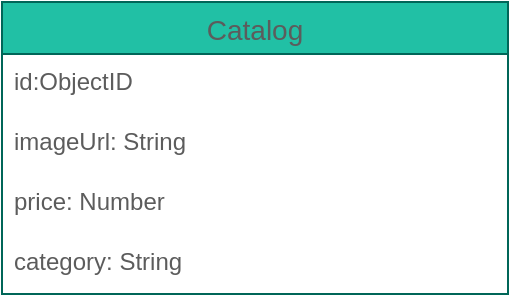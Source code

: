<mxfile version="14.4.3" type="device"><diagram id="HkIq48-F0QVYeAG6iGAL" name="Page-1"><mxGraphModel dx="2249" dy="822" grid="1" gridSize="16" guides="1" tooltips="1" connect="1" arrows="1" fold="1" page="1" pageScale="1" pageWidth="827" pageHeight="1169" math="0" shadow="0"><root><mxCell id="0"/><mxCell id="1" parent="0"/><mxCell id="K2AXxi_fzrPYR4Ink1yx-1" value="Catalog" style="swimlane;fontStyle=0;childLayout=stackLayout;horizontal=1;startSize=26;horizontalStack=0;resizeParent=1;resizeParentMax=0;resizeLast=0;collapsible=1;marginBottom=0;align=center;fontSize=14;fillColor=#21C0A5;strokeColor=#006658;fontColor=#5C5C5C;" parent="1" vertex="1"><mxGeometry x="-540" y="210" width="253" height="146" as="geometry"/></mxCell><mxCell id="K2AXxi_fzrPYR4Ink1yx-2" value="id:ObjectID" style="text;strokeColor=none;fillColor=none;spacingLeft=4;spacingRight=4;overflow=hidden;rotatable=0;points=[[0,0.5],[1,0.5]];portConstraint=eastwest;fontSize=12;fontColor=#5C5C5C;" parent="K2AXxi_fzrPYR4Ink1yx-1" vertex="1"><mxGeometry y="26" width="253" height="30" as="geometry"/></mxCell><mxCell id="K2AXxi_fzrPYR4Ink1yx-3" value="imageUrl: String&#10;&#10;" style="text;strokeColor=none;fillColor=none;spacingLeft=4;spacingRight=4;overflow=hidden;rotatable=0;points=[[0,0.5],[1,0.5]];portConstraint=eastwest;fontSize=12;fontColor=#5C5C5C;" parent="K2AXxi_fzrPYR4Ink1yx-1" vertex="1"><mxGeometry y="56" width="253" height="30" as="geometry"/></mxCell><mxCell id="K2AXxi_fzrPYR4Ink1yx-6" value="price: Number" style="text;strokeColor=none;fillColor=none;spacingLeft=4;spacingRight=4;overflow=hidden;rotatable=0;points=[[0,0.5],[1,0.5]];portConstraint=eastwest;fontSize=12;fontColor=#5C5C5C;" parent="K2AXxi_fzrPYR4Ink1yx-1" vertex="1"><mxGeometry y="86" width="253" height="30" as="geometry"/></mxCell><mxCell id="K2AXxi_fzrPYR4Ink1yx-4" value="category: String" style="text;strokeColor=none;fillColor=none;spacingLeft=4;spacingRight=4;overflow=hidden;rotatable=0;points=[[0,0.5],[1,0.5]];portConstraint=eastwest;fontSize=12;fontColor=#5C5C5C;" parent="K2AXxi_fzrPYR4Ink1yx-1" vertex="1"><mxGeometry y="116" width="253" height="30" as="geometry"/></mxCell></root></mxGraphModel></diagram></mxfile>